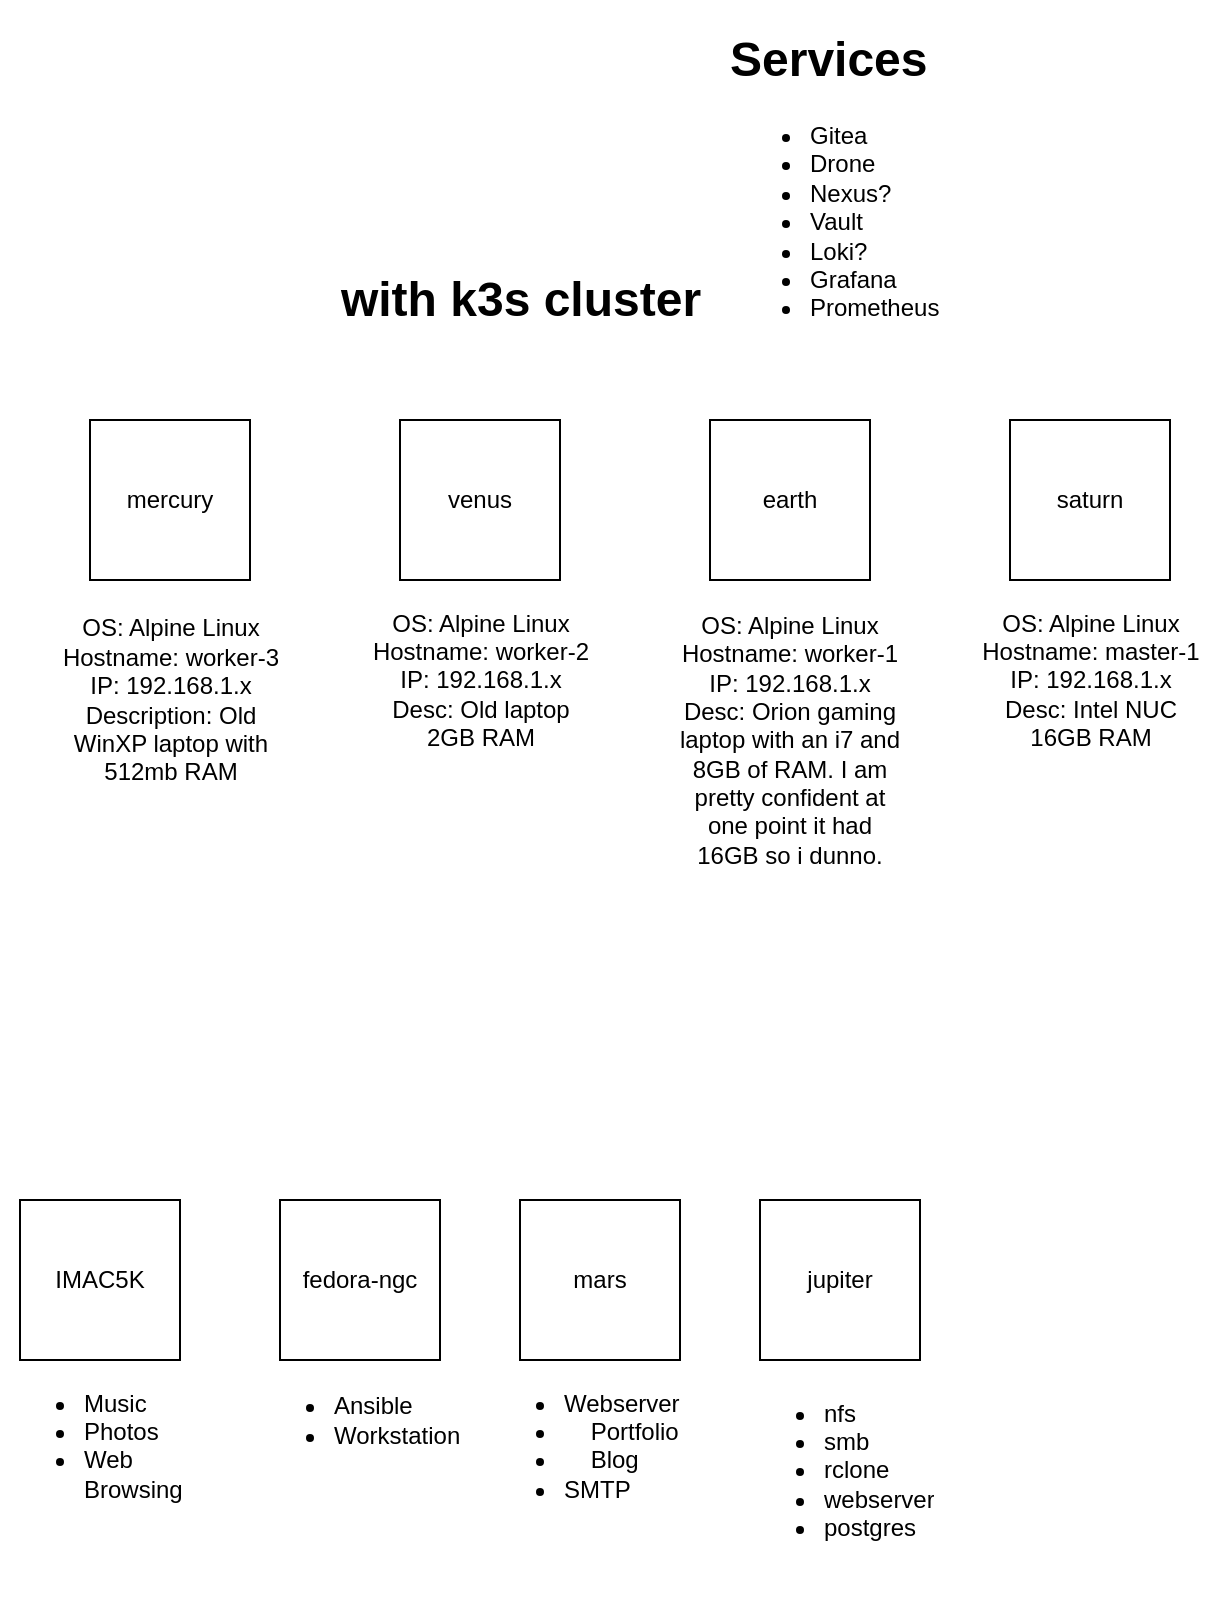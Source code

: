 <mxfile version="13.10.9" type="github" pages="2">
  <diagram id="prtHgNgQTEPvFCAcTncT" name="Page-1">
    <mxGraphModel dx="1693" dy="1068" grid="1" gridSize="10" guides="1" tooltips="1" connect="1" arrows="1" fold="1" page="1" pageScale="1" pageWidth="827" pageHeight="1169" math="0" shadow="0">
      <root>
        <mxCell id="0" />
        <mxCell id="1" parent="0" />
        <mxCell id="_HTLE3-hLD3I_wHvUJin-1" value="mars" style="whiteSpace=wrap;html=1;aspect=fixed;" parent="1" vertex="1">
          <mxGeometry x="290" y="750" width="80" height="80" as="geometry" />
        </mxCell>
        <mxCell id="_HTLE3-hLD3I_wHvUJin-2" value="earth" style="whiteSpace=wrap;html=1;aspect=fixed;" parent="1" vertex="1">
          <mxGeometry x="385" y="360" width="80" height="80" as="geometry" />
        </mxCell>
        <mxCell id="_HTLE3-hLD3I_wHvUJin-3" value="IMAC5K" style="whiteSpace=wrap;html=1;aspect=fixed;" parent="1" vertex="1">
          <mxGeometry x="40" y="750" width="80" height="80" as="geometry" />
        </mxCell>
        <mxCell id="_HTLE3-hLD3I_wHvUJin-4" value="fedora-ngc" style="whiteSpace=wrap;html=1;aspect=fixed;" parent="1" vertex="1">
          <mxGeometry x="170" y="750" width="80" height="80" as="geometry" />
        </mxCell>
        <mxCell id="_HTLE3-hLD3I_wHvUJin-5" value="saturn" style="whiteSpace=wrap;html=1;aspect=fixed;" parent="1" vertex="1">
          <mxGeometry x="535" y="360" width="80" height="80" as="geometry" />
        </mxCell>
        <mxCell id="_HTLE3-hLD3I_wHvUJin-6" value="jupiter" style="whiteSpace=wrap;html=1;aspect=fixed;" parent="1" vertex="1">
          <mxGeometry x="410" y="750" width="80" height="80" as="geometry" />
        </mxCell>
        <mxCell id="_HTLE3-hLD3I_wHvUJin-7" value="mercury" style="whiteSpace=wrap;html=1;aspect=fixed;" parent="1" vertex="1">
          <mxGeometry x="75" y="360" width="80" height="80" as="geometry" />
        </mxCell>
        <mxCell id="_HTLE3-hLD3I_wHvUJin-8" value="venus" style="whiteSpace=wrap;html=1;aspect=fixed;" parent="1" vertex="1">
          <mxGeometry x="230" y="360" width="80" height="80" as="geometry" />
        </mxCell>
        <mxCell id="_HTLE3-hLD3I_wHvUJin-10" value="&lt;ul&gt;&lt;li&gt;Music&lt;/li&gt;&lt;li&gt;Photos&lt;/li&gt;&lt;li&gt;Web Browsing&lt;/li&gt;&lt;/ul&gt;" style="text;strokeColor=none;fillColor=none;html=1;whiteSpace=wrap;verticalAlign=middle;overflow=hidden;" parent="1" vertex="1">
          <mxGeometry x="30" y="830" width="100" height="80" as="geometry" />
        </mxCell>
        <mxCell id="_HTLE3-hLD3I_wHvUJin-11" value="&lt;ul&gt;&lt;li&gt;Ansible&lt;/li&gt;&lt;li&gt;Workstation&lt;/li&gt;&lt;/ul&gt;" style="text;strokeColor=none;fillColor=none;html=1;whiteSpace=wrap;verticalAlign=middle;overflow=hidden;" parent="1" vertex="1">
          <mxGeometry x="155" y="820" width="110" height="80" as="geometry" />
        </mxCell>
        <mxCell id="_HTLE3-hLD3I_wHvUJin-12" value="&lt;ul&gt;&lt;li&gt;Webserver&lt;/li&gt;&lt;li&gt;&amp;nbsp; &amp;nbsp; Portfolio&lt;/li&gt;&lt;li&gt;&amp;nbsp; &amp;nbsp; Blog&lt;/li&gt;&lt;li&gt;SMTP&lt;/li&gt;&lt;/ul&gt;" style="text;strokeColor=none;fillColor=none;html=1;whiteSpace=wrap;verticalAlign=middle;overflow=hidden;" parent="1" vertex="1">
          <mxGeometry x="270" y="830" width="120" height="80" as="geometry" />
        </mxCell>
        <mxCell id="_HTLE3-hLD3I_wHvUJin-14" value="&lt;ul&gt;&lt;li&gt;nfs&lt;/li&gt;&lt;li&gt;smb&lt;/li&gt;&lt;li&gt;rclone&lt;/li&gt;&lt;li&gt;webserver&lt;/li&gt;&lt;li&gt;postgres&lt;/li&gt;&lt;/ul&gt;" style="text;strokeColor=none;fillColor=none;html=1;whiteSpace=wrap;verticalAlign=middle;overflow=hidden;" parent="1" vertex="1">
          <mxGeometry x="400" y="820" width="100" height="130" as="geometry" />
        </mxCell>
        <mxCell id="_HTLE3-hLD3I_wHvUJin-15" value="&lt;h1&gt;Services&lt;/h1&gt;&lt;p&gt;&lt;/p&gt;&lt;ul&gt;&lt;li&gt;Gitea&lt;/li&gt;&lt;li&gt;Drone&lt;/li&gt;&lt;li&gt;Nexus?&lt;/li&gt;&lt;li&gt;Vault&lt;/li&gt;&lt;li&gt;Loki?&lt;/li&gt;&lt;li&gt;Grafana&lt;/li&gt;&lt;li&gt;Prometheus&lt;/li&gt;&lt;/ul&gt;&lt;p&gt;&lt;/p&gt;" style="text;html=1;strokeColor=none;fillColor=none;spacing=5;spacingTop=-20;whiteSpace=wrap;overflow=hidden;rounded=0;" parent="1" vertex="1">
          <mxGeometry x="390" y="160" width="130" height="160" as="geometry" />
        </mxCell>
        <mxCell id="_HTLE3-hLD3I_wHvUJin-16" value="with k3s cluster" style="text;strokeColor=none;fillColor=none;html=1;fontSize=24;fontStyle=1;verticalAlign=middle;align=center;" parent="1" vertex="1">
          <mxGeometry x="240" y="280" width="100" height="40" as="geometry" />
        </mxCell>
        <mxCell id="Z2naL3oyoTYqjXx5qgr6-1" value="OS: Alpine Linux&lt;br&gt;Hostname: worker-3&lt;br&gt;IP: 192.168.1.x&lt;br&gt;Description: Old WinXP laptop with 512mb RAM" style="text;html=1;strokeColor=none;fillColor=none;align=center;verticalAlign=middle;whiteSpace=wrap;rounded=0;" parent="1" vertex="1">
          <mxGeometry x="57.5" y="460" width="115" height="80" as="geometry" />
        </mxCell>
        <mxCell id="Z2naL3oyoTYqjXx5qgr6-2" value="OS: Alpine Linux&lt;br&gt;Hostname: worker-2&lt;br&gt;IP: 192.168.1.x&lt;br&gt;Desc: Old laptop 2GB RAM" style="text;html=1;strokeColor=none;fillColor=none;align=center;verticalAlign=middle;whiteSpace=wrap;rounded=0;" parent="1" vertex="1">
          <mxGeometry x="212.5" y="450" width="115" height="80" as="geometry" />
        </mxCell>
        <mxCell id="Z2naL3oyoTYqjXx5qgr6-3" value="OS: Alpine Linux&lt;br&gt;Hostname: worker-1&lt;br&gt;IP: 192.168.1.x&lt;br&gt;Desc: Orion gaming laptop with an i7 and 8GB of RAM. I am pretty confident at one point it had 16GB so i dunno." style="text;html=1;strokeColor=none;fillColor=none;align=center;verticalAlign=middle;whiteSpace=wrap;rounded=0;" parent="1" vertex="1">
          <mxGeometry x="368" y="460" width="114" height="120" as="geometry" />
        </mxCell>
        <mxCell id="Z2naL3oyoTYqjXx5qgr6-4" value="OS: Alpine Linux&lt;br&gt;Hostname: master-1&lt;br&gt;IP: 192.168.1.x&lt;br&gt;Desc: Intel NUC 16GB RAM" style="text;html=1;strokeColor=none;fillColor=none;align=center;verticalAlign=middle;whiteSpace=wrap;rounded=0;" parent="1" vertex="1">
          <mxGeometry x="517.5" y="450" width="115" height="80" as="geometry" />
        </mxCell>
      </root>
    </mxGraphModel>
  </diagram>
  <diagram id="7x4Q19TvRMM7RUFJO14B" name="Page-2">
    <mxGraphModel dx="1693" dy="1068" grid="1" gridSize="10" guides="1" tooltips="1" connect="1" arrows="1" fold="1" page="1" pageScale="1" pageWidth="850" pageHeight="1100" math="0" shadow="0">
      <root>
        <mxCell id="JTTBh6A6ApGwvY6iOA-g-0" />
        <mxCell id="JTTBh6A6ApGwvY6iOA-g-1" parent="JTTBh6A6ApGwvY6iOA-g-0" />
        <mxCell id="HyH0xUiqF4n1K5wSkey5-0" value="mars" style="whiteSpace=wrap;html=1;aspect=fixed;" vertex="1" parent="JTTBh6A6ApGwvY6iOA-g-1">
          <mxGeometry x="520" y="320" width="80" height="80" as="geometry" />
        </mxCell>
        <mxCell id="HyH0xUiqF4n1K5wSkey5-1" value="IMAC5K" style="whiteSpace=wrap;html=1;aspect=fixed;" vertex="1" parent="JTTBh6A6ApGwvY6iOA-g-1">
          <mxGeometry x="40" y="720" width="80" height="80" as="geometry" />
        </mxCell>
        <mxCell id="HyH0xUiqF4n1K5wSkey5-2" value="fedora-ngc" style="whiteSpace=wrap;html=1;aspect=fixed;" vertex="1" parent="JTTBh6A6ApGwvY6iOA-g-1">
          <mxGeometry x="170" y="720" width="80" height="80" as="geometry" />
        </mxCell>
        <mxCell id="HyH0xUiqF4n1K5wSkey5-3" value="jupiter" style="whiteSpace=wrap;html=1;aspect=fixed;" vertex="1" parent="JTTBh6A6ApGwvY6iOA-g-1">
          <mxGeometry x="70" y="320" width="80" height="80" as="geometry" />
        </mxCell>
        <mxCell id="HyH0xUiqF4n1K5wSkey5-4" value="&lt;ul&gt;&lt;li&gt;Music&lt;/li&gt;&lt;li&gt;Photos&lt;/li&gt;&lt;li&gt;Web Browsing&lt;/li&gt;&lt;/ul&gt;" style="text;strokeColor=none;fillColor=none;html=1;whiteSpace=wrap;verticalAlign=middle;overflow=hidden;" vertex="1" parent="JTTBh6A6ApGwvY6iOA-g-1">
          <mxGeometry x="30" y="800" width="100" height="80" as="geometry" />
        </mxCell>
        <mxCell id="HyH0xUiqF4n1K5wSkey5-5" value="&lt;div&gt;&lt;br&gt;&lt;/div&gt;&lt;ul&gt;&lt;li&gt;Workstation&lt;/li&gt;&lt;/ul&gt;" style="text;strokeColor=none;fillColor=none;html=1;whiteSpace=wrap;verticalAlign=middle;overflow=hidden;" vertex="1" parent="JTTBh6A6ApGwvY6iOA-g-1">
          <mxGeometry x="155" y="790" width="110" height="80" as="geometry" />
        </mxCell>
        <mxCell id="HyH0xUiqF4n1K5wSkey5-6" value="&lt;ul&gt;&lt;li&gt;not needed right now i don&#39;t think&lt;/li&gt;&lt;li&gt;blog maybe&lt;/li&gt;&lt;/ul&gt;" style="text;strokeColor=none;fillColor=none;html=1;whiteSpace=wrap;verticalAlign=middle;overflow=hidden;" vertex="1" parent="JTTBh6A6ApGwvY6iOA-g-1">
          <mxGeometry x="500" y="400" width="120" height="80" as="geometry" />
        </mxCell>
        <mxCell id="HyH0xUiqF4n1K5wSkey5-7" value="&lt;ul&gt;&lt;li&gt;nfs&lt;/li&gt;&lt;li&gt;smb&lt;/li&gt;&lt;li&gt;rclone&lt;/li&gt;&lt;li&gt;webserver&lt;/li&gt;&lt;li&gt;postgres&lt;/li&gt;&lt;li&gt;gitea&lt;/li&gt;&lt;li&gt;prometheus&lt;/li&gt;&lt;/ul&gt;" style="text;strokeColor=none;fillColor=none;html=1;whiteSpace=wrap;verticalAlign=middle;overflow=hidden;" vertex="1" parent="JTTBh6A6ApGwvY6iOA-g-1">
          <mxGeometry x="60" y="390" width="120" height="130" as="geometry" />
        </mxCell>
        <mxCell id="qGKpYjtDNF31h31gNBIx-0" value="earth" style="whiteSpace=wrap;html=1;aspect=fixed;" vertex="1" parent="JTTBh6A6ApGwvY6iOA-g-1">
          <mxGeometry x="227" y="320" width="80" height="80" as="geometry" />
        </mxCell>
        <mxCell id="qGKpYjtDNF31h31gNBIx-1" value="saturn" style="whiteSpace=wrap;html=1;aspect=fixed;" vertex="1" parent="JTTBh6A6ApGwvY6iOA-g-1">
          <mxGeometry x="377" y="320" width="80" height="80" as="geometry" />
        </mxCell>
        <mxCell id="qGKpYjtDNF31h31gNBIx-5" value="without k3s" style="text;strokeColor=none;fillColor=none;html=1;fontSize=24;fontStyle=1;verticalAlign=middle;align=center;" vertex="1" parent="JTTBh6A6ApGwvY6iOA-g-1">
          <mxGeometry x="280" y="230" width="100" height="40" as="geometry" />
        </mxCell>
        <mxCell id="qGKpYjtDNF31h31gNBIx-7" value="&lt;ul&gt;&lt;li&gt;drone worker&lt;/li&gt;&lt;li&gt;ansible?&lt;/li&gt;&lt;/ul&gt;" style="text;strokeColor=none;fillColor=none;html=1;whiteSpace=wrap;verticalAlign=middle;overflow=hidden;" vertex="1" parent="JTTBh6A6ApGwvY6iOA-g-1">
          <mxGeometry x="217" y="380" width="100" height="130" as="geometry" />
        </mxCell>
        <mxCell id="qGKpYjtDNF31h31gNBIx-8" value="&lt;ul&gt;&lt;li&gt;drone&lt;/li&gt;&lt;li&gt;nexus&lt;/li&gt;&lt;li&gt;vault&lt;/li&gt;&lt;/ul&gt;" style="text;strokeColor=none;fillColor=none;html=1;whiteSpace=wrap;verticalAlign=middle;overflow=hidden;" vertex="1" parent="JTTBh6A6ApGwvY6iOA-g-1">
          <mxGeometry x="367" y="405" width="100" height="80" as="geometry" />
        </mxCell>
        <mxCell id="OOv7Ulv9wib01V2kFzlX-0" value="&lt;h1&gt;Services&lt;/h1&gt;&lt;p&gt;&lt;/p&gt;&lt;ul&gt;&lt;li&gt;Gitea&lt;/li&gt;&lt;li&gt;Drone&lt;/li&gt;&lt;li&gt;Nexus?&lt;/li&gt;&lt;li&gt;Vault&lt;/li&gt;&lt;li&gt;Loki?&lt;/li&gt;&lt;li&gt;Grafana&lt;/li&gt;&lt;li&gt;Prometheus&lt;/li&gt;&lt;/ul&gt;&lt;p&gt;&lt;/p&gt;" style="text;html=1;strokeColor=none;fillColor=none;spacing=5;spacingTop=-20;whiteSpace=wrap;overflow=hidden;rounded=0;" vertex="1" parent="JTTBh6A6ApGwvY6iOA-g-1">
          <mxGeometry x="390" y="620" width="130" height="160" as="geometry" />
        </mxCell>
      </root>
    </mxGraphModel>
  </diagram>
</mxfile>
